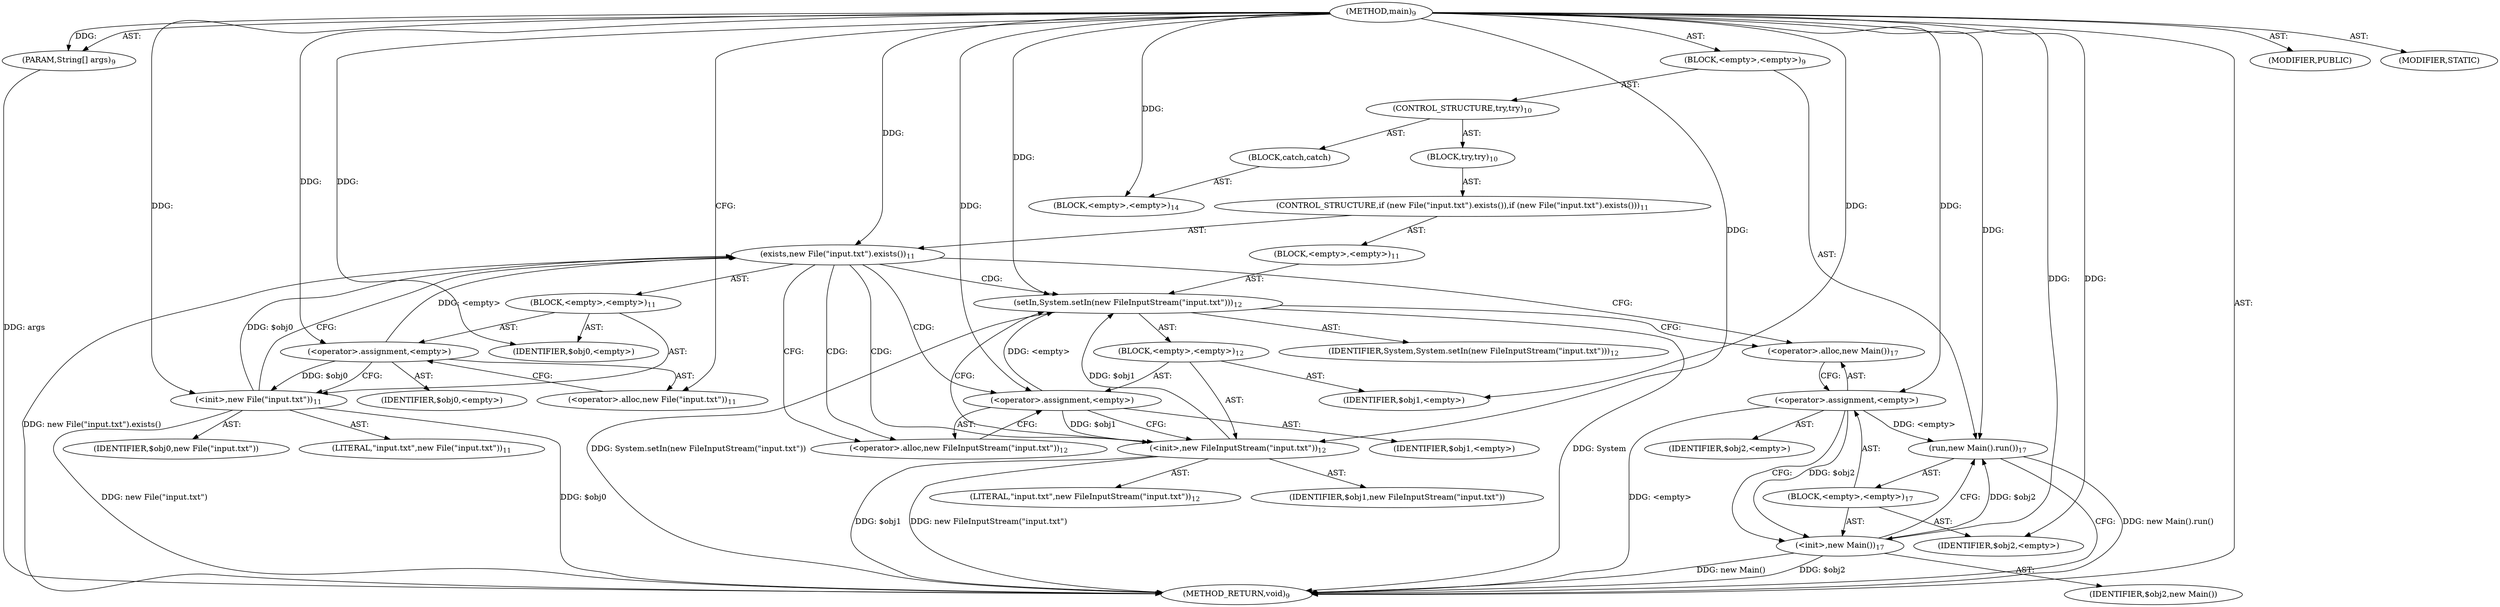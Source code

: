 digraph "main" {  
"28" [label = <(METHOD,main)<SUB>9</SUB>> ]
"29" [label = <(PARAM,String[] args)<SUB>9</SUB>> ]
"30" [label = <(BLOCK,&lt;empty&gt;,&lt;empty&gt;)<SUB>9</SUB>> ]
"31" [label = <(CONTROL_STRUCTURE,try,try)<SUB>10</SUB>> ]
"32" [label = <(BLOCK,try,try)<SUB>10</SUB>> ]
"33" [label = <(CONTROL_STRUCTURE,if (new File(&quot;input.txt&quot;).exists()),if (new File(&quot;input.txt&quot;).exists()))<SUB>11</SUB>> ]
"34" [label = <(exists,new File(&quot;input.txt&quot;).exists())<SUB>11</SUB>> ]
"35" [label = <(BLOCK,&lt;empty&gt;,&lt;empty&gt;)<SUB>11</SUB>> ]
"36" [label = <(&lt;operator&gt;.assignment,&lt;empty&gt;)> ]
"37" [label = <(IDENTIFIER,$obj0,&lt;empty&gt;)> ]
"38" [label = <(&lt;operator&gt;.alloc,new File(&quot;input.txt&quot;))<SUB>11</SUB>> ]
"39" [label = <(&lt;init&gt;,new File(&quot;input.txt&quot;))<SUB>11</SUB>> ]
"40" [label = <(IDENTIFIER,$obj0,new File(&quot;input.txt&quot;))> ]
"41" [label = <(LITERAL,&quot;input.txt&quot;,new File(&quot;input.txt&quot;))<SUB>11</SUB>> ]
"42" [label = <(IDENTIFIER,$obj0,&lt;empty&gt;)> ]
"43" [label = <(BLOCK,&lt;empty&gt;,&lt;empty&gt;)<SUB>11</SUB>> ]
"44" [label = <(setIn,System.setIn(new FileInputStream(&quot;input.txt&quot;)))<SUB>12</SUB>> ]
"45" [label = <(IDENTIFIER,System,System.setIn(new FileInputStream(&quot;input.txt&quot;)))<SUB>12</SUB>> ]
"46" [label = <(BLOCK,&lt;empty&gt;,&lt;empty&gt;)<SUB>12</SUB>> ]
"47" [label = <(&lt;operator&gt;.assignment,&lt;empty&gt;)> ]
"48" [label = <(IDENTIFIER,$obj1,&lt;empty&gt;)> ]
"49" [label = <(&lt;operator&gt;.alloc,new FileInputStream(&quot;input.txt&quot;))<SUB>12</SUB>> ]
"50" [label = <(&lt;init&gt;,new FileInputStream(&quot;input.txt&quot;))<SUB>12</SUB>> ]
"51" [label = <(IDENTIFIER,$obj1,new FileInputStream(&quot;input.txt&quot;))> ]
"52" [label = <(LITERAL,&quot;input.txt&quot;,new FileInputStream(&quot;input.txt&quot;))<SUB>12</SUB>> ]
"53" [label = <(IDENTIFIER,$obj1,&lt;empty&gt;)> ]
"54" [label = <(BLOCK,catch,catch)> ]
"55" [label = <(BLOCK,&lt;empty&gt;,&lt;empty&gt;)<SUB>14</SUB>> ]
"56" [label = <(run,new Main().run())<SUB>17</SUB>> ]
"57" [label = <(BLOCK,&lt;empty&gt;,&lt;empty&gt;)<SUB>17</SUB>> ]
"58" [label = <(&lt;operator&gt;.assignment,&lt;empty&gt;)> ]
"59" [label = <(IDENTIFIER,$obj2,&lt;empty&gt;)> ]
"60" [label = <(&lt;operator&gt;.alloc,new Main())<SUB>17</SUB>> ]
"61" [label = <(&lt;init&gt;,new Main())<SUB>17</SUB>> ]
"62" [label = <(IDENTIFIER,$obj2,new Main())> ]
"63" [label = <(IDENTIFIER,$obj2,&lt;empty&gt;)> ]
"64" [label = <(MODIFIER,PUBLIC)> ]
"65" [label = <(MODIFIER,STATIC)> ]
"66" [label = <(METHOD_RETURN,void)<SUB>9</SUB>> ]
  "28" -> "29"  [ label = "AST: "] 
  "28" -> "30"  [ label = "AST: "] 
  "28" -> "64"  [ label = "AST: "] 
  "28" -> "65"  [ label = "AST: "] 
  "28" -> "66"  [ label = "AST: "] 
  "30" -> "31"  [ label = "AST: "] 
  "30" -> "56"  [ label = "AST: "] 
  "31" -> "32"  [ label = "AST: "] 
  "31" -> "54"  [ label = "AST: "] 
  "32" -> "33"  [ label = "AST: "] 
  "33" -> "34"  [ label = "AST: "] 
  "33" -> "43"  [ label = "AST: "] 
  "34" -> "35"  [ label = "AST: "] 
  "35" -> "36"  [ label = "AST: "] 
  "35" -> "39"  [ label = "AST: "] 
  "35" -> "42"  [ label = "AST: "] 
  "36" -> "37"  [ label = "AST: "] 
  "36" -> "38"  [ label = "AST: "] 
  "39" -> "40"  [ label = "AST: "] 
  "39" -> "41"  [ label = "AST: "] 
  "43" -> "44"  [ label = "AST: "] 
  "44" -> "45"  [ label = "AST: "] 
  "44" -> "46"  [ label = "AST: "] 
  "46" -> "47"  [ label = "AST: "] 
  "46" -> "50"  [ label = "AST: "] 
  "46" -> "53"  [ label = "AST: "] 
  "47" -> "48"  [ label = "AST: "] 
  "47" -> "49"  [ label = "AST: "] 
  "50" -> "51"  [ label = "AST: "] 
  "50" -> "52"  [ label = "AST: "] 
  "54" -> "55"  [ label = "AST: "] 
  "56" -> "57"  [ label = "AST: "] 
  "57" -> "58"  [ label = "AST: "] 
  "57" -> "61"  [ label = "AST: "] 
  "57" -> "63"  [ label = "AST: "] 
  "58" -> "59"  [ label = "AST: "] 
  "58" -> "60"  [ label = "AST: "] 
  "61" -> "62"  [ label = "AST: "] 
  "56" -> "66"  [ label = "CFG: "] 
  "58" -> "61"  [ label = "CFG: "] 
  "61" -> "56"  [ label = "CFG: "] 
  "34" -> "60"  [ label = "CFG: "] 
  "34" -> "49"  [ label = "CFG: "] 
  "60" -> "58"  [ label = "CFG: "] 
  "44" -> "60"  [ label = "CFG: "] 
  "36" -> "39"  [ label = "CFG: "] 
  "39" -> "34"  [ label = "CFG: "] 
  "38" -> "36"  [ label = "CFG: "] 
  "47" -> "50"  [ label = "CFG: "] 
  "50" -> "44"  [ label = "CFG: "] 
  "49" -> "47"  [ label = "CFG: "] 
  "28" -> "38"  [ label = "CFG: "] 
  "29" -> "66"  [ label = "DDG: args"] 
  "39" -> "66"  [ label = "DDG: $obj0"] 
  "39" -> "66"  [ label = "DDG: new File(&quot;input.txt&quot;)"] 
  "34" -> "66"  [ label = "DDG: new File(&quot;input.txt&quot;).exists()"] 
  "50" -> "66"  [ label = "DDG: $obj1"] 
  "50" -> "66"  [ label = "DDG: new FileInputStream(&quot;input.txt&quot;)"] 
  "44" -> "66"  [ label = "DDG: System.setIn(new FileInputStream(&quot;input.txt&quot;))"] 
  "58" -> "66"  [ label = "DDG: &lt;empty&gt;"] 
  "61" -> "66"  [ label = "DDG: $obj2"] 
  "61" -> "66"  [ label = "DDG: new Main()"] 
  "56" -> "66"  [ label = "DDG: new Main().run()"] 
  "44" -> "66"  [ label = "DDG: System"] 
  "28" -> "29"  [ label = "DDG: "] 
  "58" -> "56"  [ label = "DDG: &lt;empty&gt;"] 
  "61" -> "56"  [ label = "DDG: $obj2"] 
  "28" -> "56"  [ label = "DDG: "] 
  "28" -> "55"  [ label = "DDG: "] 
  "28" -> "58"  [ label = "DDG: "] 
  "28" -> "63"  [ label = "DDG: "] 
  "58" -> "61"  [ label = "DDG: $obj2"] 
  "28" -> "61"  [ label = "DDG: "] 
  "36" -> "34"  [ label = "DDG: &lt;empty&gt;"] 
  "39" -> "34"  [ label = "DDG: $obj0"] 
  "28" -> "34"  [ label = "DDG: "] 
  "28" -> "36"  [ label = "DDG: "] 
  "28" -> "42"  [ label = "DDG: "] 
  "28" -> "44"  [ label = "DDG: "] 
  "47" -> "44"  [ label = "DDG: &lt;empty&gt;"] 
  "50" -> "44"  [ label = "DDG: $obj1"] 
  "36" -> "39"  [ label = "DDG: $obj0"] 
  "28" -> "39"  [ label = "DDG: "] 
  "28" -> "47"  [ label = "DDG: "] 
  "28" -> "53"  [ label = "DDG: "] 
  "47" -> "50"  [ label = "DDG: $obj1"] 
  "28" -> "50"  [ label = "DDG: "] 
  "34" -> "47"  [ label = "CDG: "] 
  "34" -> "49"  [ label = "CDG: "] 
  "34" -> "50"  [ label = "CDG: "] 
  "34" -> "44"  [ label = "CDG: "] 
}
